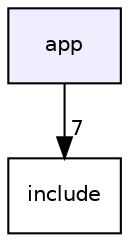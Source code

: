 digraph "/home/tanujthakkar/UMD/3_Fall_22/ENPM808X/Midterm/Human-Detection-and-Tracking/app" {
  compound=true
  node [ fontsize="10", fontname="Helvetica"];
  edge [ labelfontsize="10", labelfontname="Helvetica"];
  dir_d422163b96683743ed3963d4aac17747 [shape=box, label="app", style="filled", fillcolor="#eeeeff", pencolor="black", URL="dir_d422163b96683743ed3963d4aac17747.html"];
  dir_d44c64559bbebec7f509842c48db8b23 [shape=box label="include" URL="dir_d44c64559bbebec7f509842c48db8b23.html"];
  dir_d422163b96683743ed3963d4aac17747->dir_d44c64559bbebec7f509842c48db8b23 [headlabel="7", labeldistance=1.5 headhref="dir_000000_000001.html"];
}
